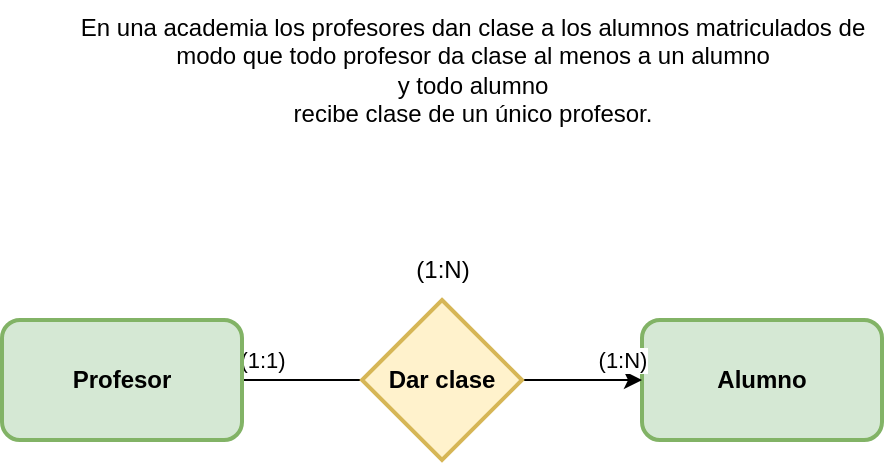 <mxfile version="20.3.6" type="device" pages="9"><diagram id="ogDOOHdWAMDiusxP5e5R" name="Ej1"><mxGraphModel dx="1220" dy="1112" grid="1" gridSize="10" guides="1" tooltips="1" connect="1" arrows="1" fold="1" page="1" pageScale="1" pageWidth="827" pageHeight="1169" math="0" shadow="0"><root><mxCell id="0"/><mxCell id="1" parent="0"/><mxCell id="STtNI05mMR-_vs-fTssQ-1" value="En una academia los profesores dan clase a los alumnos matriculados de &lt;br/&gt;modo que todo profesor da clase al menos a un alumno &lt;br&gt;y todo alumno &lt;br/&gt;recibe clase de un único profesor." style="text;html=1;align=center;verticalAlign=middle;resizable=0;points=[];autosize=1;strokeColor=none;fillColor=none;" parent="1" vertex="1"><mxGeometry x="60" width="410" height="70" as="geometry"/></mxCell><mxCell id="STtNI05mMR-_vs-fTssQ-2" value="&lt;b&gt;Alumno&lt;/b&gt;" style="rounded=1;whiteSpace=wrap;html=1;fillColor=#d5e8d4;strokeColor=#82b366;strokeWidth=2;" parent="1" vertex="1"><mxGeometry x="350" y="160" width="120" height="60" as="geometry"/></mxCell><mxCell id="me6XKS7HhfXBa271yRtR-1" value="(1:1)" style="edgeStyle=orthogonalEdgeStyle;rounded=0;orthogonalLoop=1;jettySize=auto;html=1;exitX=1;exitY=0.5;exitDx=0;exitDy=0;entryX=0;entryY=0.5;entryDx=0;entryDy=0;endArrow=none;endFill=0;" parent="1" source="STtNI05mMR-_vs-fTssQ-3" target="STtNI05mMR-_vs-fTssQ-4" edge="1"><mxGeometry x="-0.667" y="10" relative="1" as="geometry"><mxPoint as="offset"/></mxGeometry></mxCell><mxCell id="STtNI05mMR-_vs-fTssQ-3" value="&lt;b&gt;Profesor&lt;/b&gt;" style="rounded=1;whiteSpace=wrap;html=1;fillColor=#d5e8d4;strokeColor=#82b366;strokeWidth=2;" parent="1" vertex="1"><mxGeometry x="30" y="160" width="120" height="60" as="geometry"/></mxCell><mxCell id="STtNI05mMR-_vs-fTssQ-6" value="(1:N)" style="edgeStyle=orthogonalEdgeStyle;rounded=0;orthogonalLoop=1;jettySize=auto;html=1;exitX=1;exitY=0.5;exitDx=0;exitDy=0;entryX=0;entryY=0.5;entryDx=0;entryDy=0;endArrow=classic;endFill=1;" parent="1" edge="1"><mxGeometry x="0.667" y="10" relative="1" as="geometry"><mxPoint as="offset"/><mxPoint x="290" y="190" as="sourcePoint"/><mxPoint x="350" y="190" as="targetPoint"/></mxGeometry></mxCell><mxCell id="STtNI05mMR-_vs-fTssQ-4" value="&lt;b&gt;Dar clase&lt;/b&gt;" style="rhombus;whiteSpace=wrap;html=1;fillColor=#fff2cc;strokeColor=#d6b656;strokeWidth=2;" parent="1" vertex="1"><mxGeometry x="210" y="150" width="80" height="80" as="geometry"/></mxCell><mxCell id="me6XKS7HhfXBa271yRtR-2" value="(1:N)" style="text;html=1;align=center;verticalAlign=middle;resizable=0;points=[];autosize=1;strokeColor=none;fillColor=none;" parent="1" vertex="1"><mxGeometry x="225" y="120" width="50" height="30" as="geometry"/></mxCell></root></mxGraphModel></diagram><diagram id="OE88rxaL3ZNj0_2Cl9im" name="Ej2"><mxGraphModel dx="1220" dy="1112" grid="1" gridSize="10" guides="1" tooltips="1" connect="1" arrows="1" fold="1" page="1" pageScale="1" pageWidth="827" pageHeight="1169" math="0" shadow="0"><root><mxCell id="0"/><mxCell id="1" parent="0"/><mxCell id="l3f7FVGug79bRozS4Ing-1" value="Los profesores de un centro pueden ser o no tutores de un alumno, en &lt;br/&gt;cualquier caso los alumnos solo podrán tener un único tutor." style="text;html=1;align=center;verticalAlign=middle;resizable=0;points=[];autosize=1;strokeColor=none;fillColor=none;" parent="1" vertex="1"><mxGeometry x="65" y="15" width="400" height="40" as="geometry"/></mxCell><mxCell id="l3f7FVGug79bRozS4Ing-2" value="&lt;b&gt;Alumno&lt;/b&gt;" style="rounded=1;whiteSpace=wrap;html=1;fillColor=#d5e8d4;strokeColor=#82b366;strokeWidth=2;" parent="1" vertex="1"><mxGeometry x="350" y="160" width="120" height="60" as="geometry"/></mxCell><mxCell id="l3f7FVGug79bRozS4Ing-3" value="1:1" style="edgeStyle=orthogonalEdgeStyle;rounded=0;orthogonalLoop=1;jettySize=auto;html=1;exitX=1;exitY=0.5;exitDx=0;exitDy=0;entryX=0;entryY=0.5;entryDx=0;entryDy=0;endArrow=none;endFill=0;" parent="1" source="l3f7FVGug79bRozS4Ing-4" target="l3f7FVGug79bRozS4Ing-6" edge="1"><mxGeometry x="-0.667" y="10" relative="1" as="geometry"><mxPoint as="offset"/></mxGeometry></mxCell><mxCell id="l3f7FVGug79bRozS4Ing-4" value="&lt;b&gt;Profesor&lt;/b&gt;" style="rounded=1;whiteSpace=wrap;html=1;fillColor=#d5e8d4;strokeColor=#82b366;strokeWidth=2;" parent="1" vertex="1"><mxGeometry x="30" y="160" width="120" height="60" as="geometry"/></mxCell><mxCell id="l3f7FVGug79bRozS4Ing-5" value="0:N" style="edgeStyle=orthogonalEdgeStyle;rounded=0;orthogonalLoop=1;jettySize=auto;html=1;exitX=1;exitY=0.5;exitDx=0;exitDy=0;entryX=0;entryY=0.5;entryDx=0;entryDy=0;endArrow=classic;endFill=1;" parent="1" source="l3f7FVGug79bRozS4Ing-6" target="l3f7FVGug79bRozS4Ing-2" edge="1"><mxGeometry x="0.667" y="10" relative="1" as="geometry"><mxPoint as="offset"/></mxGeometry></mxCell><mxCell id="l3f7FVGug79bRozS4Ing-6" value="&lt;b&gt;Ser Tutor&lt;/b&gt;" style="rhombus;whiteSpace=wrap;html=1;fillColor=#fff2cc;strokeColor=#d6b656;strokeWidth=2;" parent="1" vertex="1"><mxGeometry x="210" y="150" width="80" height="80" as="geometry"/></mxCell><mxCell id="l3f7FVGug79bRozS4Ing-7" value="&lt;b&gt;1:N&lt;/b&gt;" style="text;html=1;align=center;verticalAlign=middle;resizable=0;points=[];autosize=1;strokeColor=none;fillColor=none;" parent="1" vertex="1"><mxGeometry x="230" y="115" width="40" height="30" as="geometry"/></mxCell></root></mxGraphModel></diagram><diagram id="kGACIsodNBLeigMdbLQC" name="Ej3"><mxGraphModel dx="1220" dy="1112" grid="1" gridSize="10" guides="1" tooltips="1" connect="1" arrows="1" fold="1" page="1" pageScale="1" pageWidth="827" pageHeight="1169" math="0" shadow="0"><root><mxCell id="0"/><mxCell id="1" parent="0"/><mxCell id="hCMBzLGXv5GyVLt8QDbV-1" value="&lt;div&gt;En un comercio, un cliente compra varios productos, &lt;br&gt;&lt;/div&gt;&lt;div&gt;y un producto puede ser comprado por varios clientes.&lt;/div&gt;" style="text;html=1;align=center;verticalAlign=middle;resizable=0;points=[];autosize=1;strokeColor=none;fillColor=none;" parent="1" vertex="1"><mxGeometry x="110" y="15" width="310" height="40" as="geometry"/></mxCell><mxCell id="hCMBzLGXv5GyVLt8QDbV-2" value="&lt;b&gt;Producto&lt;/b&gt;" style="rounded=1;whiteSpace=wrap;html=1;fillColor=#d5e8d4;strokeColor=#82b366;strokeWidth=2;" parent="1" vertex="1"><mxGeometry x="350" y="160" width="120" height="60" as="geometry"/></mxCell><mxCell id="hCMBzLGXv5GyVLt8QDbV-3" value="0:N" style="edgeStyle=orthogonalEdgeStyle;rounded=0;orthogonalLoop=1;jettySize=auto;html=1;exitX=1;exitY=0.5;exitDx=0;exitDy=0;entryX=0;entryY=0.5;entryDx=0;entryDy=0;endArrow=none;endFill=0;startArrow=classic;startFill=1;" parent="1" source="hCMBzLGXv5GyVLt8QDbV-4" target="hCMBzLGXv5GyVLt8QDbV-6" edge="1"><mxGeometry x="-0.667" y="10" relative="1" as="geometry"><mxPoint as="offset"/></mxGeometry></mxCell><mxCell id="hCMBzLGXv5GyVLt8QDbV-4" value="&lt;b&gt;Cliente&lt;/b&gt;" style="rounded=1;whiteSpace=wrap;html=1;fillColor=#d5e8d4;strokeColor=#82b366;strokeWidth=2;" parent="1" vertex="1"><mxGeometry x="30" y="160" width="120" height="60" as="geometry"/></mxCell><mxCell id="hCMBzLGXv5GyVLt8QDbV-5" value="0:M" style="edgeStyle=orthogonalEdgeStyle;rounded=0;orthogonalLoop=1;jettySize=auto;html=1;startArrow=none;startFill=0;endArrow=classic;endFill=1;" parent="1" source="hCMBzLGXv5GyVLt8QDbV-6" target="hCMBzLGXv5GyVLt8QDbV-2" edge="1"><mxGeometry x="0.333" y="10" relative="1" as="geometry"><mxPoint as="offset"/></mxGeometry></mxCell><mxCell id="hCMBzLGXv5GyVLt8QDbV-6" value="Comprar" style="rhombus;whiteSpace=wrap;html=1;fillColor=#fff2cc;strokeColor=#d6b656;strokeWidth=2;" parent="1" vertex="1"><mxGeometry x="210" y="150" width="80" height="80" as="geometry"/></mxCell><mxCell id="hCMBzLGXv5GyVLt8QDbV-7" value="&lt;b&gt;N:M&lt;/b&gt;" style="text;html=1;align=center;verticalAlign=middle;resizable=0;points=[];autosize=1;strokeColor=none;fillColor=none;" parent="1" vertex="1"><mxGeometry x="225" y="115" width="50" height="30" as="geometry"/></mxCell></root></mxGraphModel></diagram><diagram id="qNlE2nv8Y_TL7ZBDXcX0" name="Ej4"><mxGraphModel dx="1220" dy="1112" grid="1" gridSize="10" guides="1" tooltips="1" connect="1" arrows="1" fold="1" page="1" pageScale="1" pageWidth="827" pageHeight="1169" math="0" shadow="0"><root><mxCell id="0"/><mxCell id="1" parent="0"/><mxCell id="REB0WwHqI69JlYWC606J-1" value="Representa la relación entre Personas y sus padres." style="text;html=1;align=center;verticalAlign=middle;resizable=0;points=[];autosize=1;strokeColor=none;fillColor=none;" parent="1" vertex="1"><mxGeometry x="115" y="20" width="300" height="30" as="geometry"/></mxCell><mxCell id="REB0WwHqI69JlYWC606J-4" value="&lt;b&gt;Personas&lt;/b&gt;" style="rounded=1;whiteSpace=wrap;html=1;fillColor=#d5e8d4;strokeColor=#82b366;strokeWidth=2;" parent="1" vertex="1"><mxGeometry x="145" y="105" width="120" height="60" as="geometry"/></mxCell><mxCell id="EQvwE13NU2VbruLtiOQa-3" style="edgeStyle=orthogonalEdgeStyle;rounded=0;orthogonalLoop=1;jettySize=auto;html=1;exitX=0;exitY=0.5;exitDx=0;exitDy=0;entryX=1;entryY=0.5;entryDx=0;entryDy=0;startArrow=none;startFill=0;endArrow=none;endFill=0;" parent="1" source="REB0WwHqI69JlYWC606J-6" target="REB0WwHqI69JlYWC606J-4" edge="1"><mxGeometry relative="1" as="geometry"/></mxCell><mxCell id="EQvwE13NU2VbruLtiOQa-4" value="(1:1)" style="edgeStyle=orthogonalEdgeStyle;rounded=0;orthogonalLoop=1;jettySize=auto;html=1;startArrow=none;startFill=0;endArrow=none;endFill=0;" parent="1" source="REB0WwHqI69JlYWC606J-6" target="REB0WwHqI69JlYWC606J-4" edge="1"><mxGeometry y="-15" relative="1" as="geometry"><mxPoint as="offset"/></mxGeometry></mxCell><mxCell id="EQvwE13NU2VbruLtiOQa-5" value="(0:N)" style="edgeStyle=orthogonalEdgeStyle;rounded=0;orthogonalLoop=1;jettySize=auto;html=1;exitX=0.5;exitY=1;exitDx=0;exitDy=0;entryX=0.5;entryY=1;entryDx=0;entryDy=0;startArrow=none;startFill=0;endArrow=none;endFill=0;" parent="1" source="REB0WwHqI69JlYWC606J-6" target="REB0WwHqI69JlYWC606J-4" edge="1"><mxGeometry x="-0.053" y="-15" relative="1" as="geometry"><mxPoint as="offset"/></mxGeometry></mxCell><mxCell id="REB0WwHqI69JlYWC606J-6" value="es_padre" style="rhombus;whiteSpace=wrap;html=1;fillColor=#fff2cc;strokeColor=#d6b656;strokeWidth=2;" parent="1" vertex="1"><mxGeometry x="305" y="95" width="80" height="80" as="geometry"/></mxCell><mxCell id="REB0WwHqI69JlYWC606J-7" value="&lt;b&gt;1:N&lt;/b&gt;" style="text;html=1;align=center;verticalAlign=middle;resizable=0;points=[];autosize=1;strokeColor=none;fillColor=none;" parent="1" vertex="1"><mxGeometry x="325" y="70" width="40" height="30" as="geometry"/></mxCell></root></mxGraphModel></diagram><diagram id="_EyHhg-3HK2taTogrgVi" name="Ej5"><mxGraphModel dx="1220" dy="1112" grid="1" gridSize="10" guides="1" tooltips="1" connect="1" arrows="1" fold="1" page="1" pageScale="1" pageWidth="827" pageHeight="1169" math="0" shadow="0"><root><mxCell id="0"/><mxCell id="1" parent="0"/><mxCell id="_tfYKIxB-K4gUwWEIJ3r-1" value="En una carrera de relevos, representar la relación dar el relevo entre &lt;br/&gt;atletas(para calcular las cardinalidades máxima y mínima deberás tener &lt;br/&gt;en cuenta si se trata de el primero, el último o el 2º o 3º)" style="text;html=1;align=center;verticalAlign=middle;resizable=0;points=[];autosize=1;strokeColor=none;fillColor=none;" parent="1" vertex="1"><mxGeometry x="120" y="20" width="410" height="60" as="geometry"/></mxCell><mxCell id="dEMUqIBgwqi6R5j5YRd8-8" value="(0:1)" style="edgeStyle=orthogonalEdgeStyle;rounded=0;orthogonalLoop=1;jettySize=auto;html=1;exitX=1;exitY=0.5;exitDx=0;exitDy=0;startArrow=none;startFill=0;endArrow=none;endFill=0;" parent="1" source="dEMUqIBgwqi6R5j5YRd8-1" target="dEMUqIBgwqi6R5j5YRd8-6" edge="1"><mxGeometry y="10" relative="1" as="geometry"><mxPoint as="offset"/></mxGeometry></mxCell><mxCell id="dEMUqIBgwqi6R5j5YRd8-1" value="&lt;b&gt;Atleta&lt;/b&gt;" style="rounded=1;arcSize=10;whiteSpace=wrap;html=1;align=center;strokeWidth=2;fillColor=#d5e8d4;strokeColor=#82b366;" parent="1" vertex="1"><mxGeometry x="210" y="140" width="100" height="40" as="geometry"/></mxCell><mxCell id="dEMUqIBgwqi6R5j5YRd8-12" value="(0:1)" style="edgeStyle=orthogonalEdgeStyle;rounded=0;orthogonalLoop=1;jettySize=auto;html=1;exitX=0.5;exitY=1;exitDx=0;exitDy=0;entryX=0.5;entryY=1;entryDx=0;entryDy=0;startArrow=none;startFill=0;endArrow=none;endFill=0;" parent="1" source="dEMUqIBgwqi6R5j5YRd8-6" target="dEMUqIBgwqi6R5j5YRd8-1" edge="1"><mxGeometry x="0.027" y="-10" relative="1" as="geometry"><mxPoint as="offset"/></mxGeometry></mxCell><mxCell id="dEMUqIBgwqi6R5j5YRd8-6" value="&lt;b&gt;Dar relevo&lt;/b&gt;" style="shape=rhombus;perimeter=rhombusPerimeter;whiteSpace=wrap;html=1;align=center;strokeWidth=2;fillColor=#d5e8d4;strokeColor=#82b366;" parent="1" vertex="1"><mxGeometry x="350" y="130" width="90" height="60" as="geometry"/></mxCell><mxCell id="dEMUqIBgwqi6R5j5YRd8-13" value="&lt;b&gt;(1:1)&lt;/b&gt;" style="text;html=1;align=center;verticalAlign=middle;resizable=0;points=[];autosize=1;strokeColor=none;fillColor=none;" parent="1" vertex="1"><mxGeometry x="370" y="100" width="50" height="30" as="geometry"/></mxCell></root></mxGraphModel></diagram><diagram id="emqWhz-Sq4BFtveI0hO8" name="Ej6"><mxGraphModel dx="1844" dy="927" grid="1" gridSize="10" guides="1" tooltips="1" connect="1" arrows="1" fold="1" page="1" pageScale="1" pageWidth="827" pageHeight="1169" math="0" shadow="0"><root><mxCell id="0"/><mxCell id="1" parent="0"/><mxCell id="-k8OiC_3Pvpt2brZhJBD-1" value="Una empresa está compuesta por varios departamentos de los que se desea &lt;br/&gt;almacenar su nº, nombre y localidad. - Los empleados deben estar &lt;br/&gt;asignados a un departamento y se guardarán sus datos nºempleado, &lt;br/&gt;apellido, salario. Además, cada empleado tiene un jefe." style="text;html=1;align=center;verticalAlign=middle;resizable=0;points=[];autosize=1;strokeColor=none;fillColor=none;" parent="1" vertex="1"><mxGeometry x="199" y="15" width="430" height="70" as="geometry"/></mxCell><mxCell id="Z-Y24unYuSCrxnBJxpwV-1" value="(0:1)" style="edgeStyle=orthogonalEdgeStyle;rounded=0;orthogonalLoop=1;jettySize=auto;html=1;exitX=1;exitY=0.5;exitDx=0;exitDy=0;entryX=0;entryY=0.5;entryDx=0;entryDy=0;endArrow=none;endFill=0;" edge="1" parent="1" source="-k8OiC_3Pvpt2brZhJBD-3" target="DyLzAWIwuNULEi8EXgSI-1"><mxGeometry x="0.064" y="10" relative="1" as="geometry"><mxPoint as="offset"/></mxGeometry></mxCell><mxCell id="DyLzAWIwuNULEi8EXgSI-21" style="edgeStyle=orthogonalEdgeStyle;rounded=0;orthogonalLoop=1;jettySize=auto;html=1;exitX=0.5;exitY=1;exitDx=0;exitDy=0;entryX=0.5;entryY=0;entryDx=0;entryDy=0;endArrow=none;endFill=0;" edge="1" parent="1" source="-k8OiC_3Pvpt2brZhJBD-3" target="DyLzAWIwuNULEi8EXgSI-19"><mxGeometry relative="1" as="geometry"/></mxCell><mxCell id="DyLzAWIwuNULEi8EXgSI-22" style="edgeStyle=orthogonalEdgeStyle;rounded=0;orthogonalLoop=1;jettySize=auto;html=1;exitX=0.5;exitY=1;exitDx=0;exitDy=0;entryX=0.5;entryY=0;entryDx=0;entryDy=0;endArrow=none;endFill=0;" edge="1" parent="1" source="-k8OiC_3Pvpt2brZhJBD-3" target="DyLzAWIwuNULEi8EXgSI-20"><mxGeometry relative="1" as="geometry"/></mxCell><mxCell id="DyLzAWIwuNULEi8EXgSI-23" style="edgeStyle=orthogonalEdgeStyle;rounded=0;orthogonalLoop=1;jettySize=auto;html=1;exitX=0.5;exitY=1;exitDx=0;exitDy=0;entryX=0.5;entryY=0;entryDx=0;entryDy=0;endArrow=none;endFill=0;" edge="1" parent="1" source="-k8OiC_3Pvpt2brZhJBD-3" target="DyLzAWIwuNULEi8EXgSI-18"><mxGeometry relative="1" as="geometry"/></mxCell><mxCell id="-k8OiC_3Pvpt2brZhJBD-3" value="&lt;b&gt;Departamento&lt;/b&gt;" style="rounded=1;arcSize=10;whiteSpace=wrap;html=1;align=center;strokeWidth=2;fillColor=#d5e8d4;strokeColor=#82b366;" parent="1" vertex="1"><mxGeometry x="40" y="130" width="100" height="40" as="geometry"/></mxCell><mxCell id="DyLzAWIwuNULEi8EXgSI-7" value="(1:M)" style="edgeStyle=orthogonalEdgeStyle;rounded=0;orthogonalLoop=1;jettySize=auto;html=1;exitX=1;exitY=0.5;exitDx=0;exitDy=0;entryX=0;entryY=0.5;entryDx=0;entryDy=0;endArrow=none;endFill=0;" edge="1" parent="1" source="y5fQqI-ukbpYEVCC6ZMs-1" target="DyLzAWIwuNULEi8EXgSI-6"><mxGeometry x="-0.143" y="10" relative="1" as="geometry"><mxPoint as="offset"/></mxGeometry></mxCell><mxCell id="DyLzAWIwuNULEi8EXgSI-15" style="edgeStyle=orthogonalEdgeStyle;rounded=0;orthogonalLoop=1;jettySize=auto;html=1;exitX=0.5;exitY=1;exitDx=0;exitDy=0;endArrow=none;endFill=0;" edge="1" parent="1" source="y5fQqI-ukbpYEVCC6ZMs-1" target="DyLzAWIwuNULEi8EXgSI-12"><mxGeometry relative="1" as="geometry"/></mxCell><mxCell id="DyLzAWIwuNULEi8EXgSI-16" style="edgeStyle=orthogonalEdgeStyle;rounded=0;orthogonalLoop=1;jettySize=auto;html=1;exitX=0.5;exitY=1;exitDx=0;exitDy=0;entryX=0.5;entryY=0;entryDx=0;entryDy=0;endArrow=none;endFill=0;" edge="1" parent="1" source="y5fQqI-ukbpYEVCC6ZMs-1" target="DyLzAWIwuNULEi8EXgSI-13"><mxGeometry relative="1" as="geometry"/></mxCell><mxCell id="DyLzAWIwuNULEi8EXgSI-17" style="edgeStyle=orthogonalEdgeStyle;rounded=0;orthogonalLoop=1;jettySize=auto;html=1;exitX=0.5;exitY=1;exitDx=0;exitDy=0;entryX=0.5;entryY=0;entryDx=0;entryDy=0;endArrow=none;endFill=0;" edge="1" parent="1" source="y5fQqI-ukbpYEVCC6ZMs-1" target="DyLzAWIwuNULEi8EXgSI-14"><mxGeometry relative="1" as="geometry"/></mxCell><mxCell id="y5fQqI-ukbpYEVCC6ZMs-1" value="&lt;b&gt;Empleado&lt;/b&gt;" style="rounded=1;arcSize=10;whiteSpace=wrap;html=1;align=center;strokeWidth=2;fillColor=#d5e8d4;strokeColor=#82b366;" parent="1" vertex="1"><mxGeometry x="380" y="130" width="100" height="40" as="geometry"/></mxCell><mxCell id="ZBjykGlMWSPdblhwvsVt-1" value="&lt;b&gt;Jefe&lt;/b&gt;" style="rounded=1;arcSize=10;whiteSpace=wrap;html=1;align=center;strokeWidth=2;fillColor=#d5e8d4;strokeColor=#82b366;" vertex="1" parent="1"><mxGeometry x="700" y="130" width="100" height="40" as="geometry"/></mxCell><mxCell id="DyLzAWIwuNULEi8EXgSI-5" value="(0:N)" style="edgeStyle=orthogonalEdgeStyle;rounded=0;orthogonalLoop=1;jettySize=auto;html=1;exitX=1;exitY=0.5;exitDx=0;exitDy=0;entryX=0;entryY=0.5;entryDx=0;entryDy=0;endArrow=none;endFill=0;" edge="1" parent="1" source="DyLzAWIwuNULEi8EXgSI-1" target="y5fQqI-ukbpYEVCC6ZMs-1"><mxGeometry y="10" relative="1" as="geometry"><Array as="points"><mxPoint x="360" y="150"/><mxPoint x="360" y="150"/></Array><mxPoint as="offset"/></mxGeometry></mxCell><mxCell id="DyLzAWIwuNULEi8EXgSI-1" value="estar" style="rhombus;whiteSpace=wrap;html=1;fillColor=#fff2cc;strokeColor=#d6b656;strokeWidth=2;" vertex="1" parent="1"><mxGeometry x="220" y="110" width="80" height="80" as="geometry"/></mxCell><mxCell id="DyLzAWIwuNULEi8EXgSI-8" value="(1:1)" style="edgeStyle=orthogonalEdgeStyle;rounded=0;orthogonalLoop=1;jettySize=auto;html=1;exitX=1;exitY=0.5;exitDx=0;exitDy=0;entryX=0;entryY=0.5;entryDx=0;entryDy=0;endArrow=none;endFill=0;" edge="1" parent="1" source="DyLzAWIwuNULEi8EXgSI-6" target="ZBjykGlMWSPdblhwvsVt-1"><mxGeometry x="-0.143" y="10" relative="1" as="geometry"><mxPoint as="offset"/></mxGeometry></mxCell><mxCell id="DyLzAWIwuNULEi8EXgSI-6" value="tener" style="rhombus;whiteSpace=wrap;html=1;fillColor=#fff2cc;strokeColor=#d6b656;strokeWidth=2;" vertex="1" parent="1"><mxGeometry x="550" y="110" width="80" height="80" as="geometry"/></mxCell><mxCell id="DyLzAWIwuNULEi8EXgSI-10" value="&lt;b&gt;(1:N)&lt;/b&gt;" style="text;html=1;align=center;verticalAlign=middle;resizable=0;points=[];autosize=1;strokeColor=none;fillColor=none;" vertex="1" parent="1"><mxGeometry x="235" y="85" width="50" height="30" as="geometry"/></mxCell><mxCell id="DyLzAWIwuNULEi8EXgSI-11" value="&lt;b&gt;(1:M)&lt;/b&gt;" style="text;html=1;align=center;verticalAlign=middle;resizable=0;points=[];autosize=1;strokeColor=none;fillColor=none;" vertex="1" parent="1"><mxGeometry x="565" y="85" width="50" height="30" as="geometry"/></mxCell><mxCell id="DyLzAWIwuNULEi8EXgSI-12" value="nEmpleado" style="ellipse;whiteSpace=wrap;html=1;align=center;" vertex="1" parent="1"><mxGeometry x="270" y="240" width="100" height="40" as="geometry"/></mxCell><mxCell id="DyLzAWIwuNULEi8EXgSI-13" value="apellido" style="ellipse;whiteSpace=wrap;html=1;align=center;" vertex="1" parent="1"><mxGeometry x="380" y="240" width="100" height="40" as="geometry"/></mxCell><mxCell id="DyLzAWIwuNULEi8EXgSI-14" value="salario" style="ellipse;whiteSpace=wrap;html=1;align=center;" vertex="1" parent="1"><mxGeometry x="490" y="240" width="100" height="40" as="geometry"/></mxCell><mxCell id="DyLzAWIwuNULEi8EXgSI-18" value="numero" style="ellipse;whiteSpace=wrap;html=1;align=center;" vertex="1" parent="1"><mxGeometry x="-70" y="240" width="100" height="40" as="geometry"/></mxCell><mxCell id="DyLzAWIwuNULEi8EXgSI-19" value="nombre" style="ellipse;whiteSpace=wrap;html=1;align=center;" vertex="1" parent="1"><mxGeometry x="40" y="240" width="100" height="40" as="geometry"/></mxCell><mxCell id="DyLzAWIwuNULEi8EXgSI-20" value="localidad" style="ellipse;whiteSpace=wrap;html=1;align=center;" vertex="1" parent="1"><mxGeometry x="150" y="240" width="100" height="40" as="geometry"/></mxCell></root></mxGraphModel></diagram><diagram id="02vmuKpVFg6wP366I0YQ" name="Ej7"><mxGraphModel dx="1844" dy="927" grid="1" gridSize="10" guides="1" tooltips="1" connect="1" arrows="1" fold="1" page="1" pageScale="1" pageWidth="827" pageHeight="1169" math="0" shadow="0"><root><mxCell id="0"/><mxCell id="1" parent="0"/><mxCell id="6R8wKTj_K95yPTXin5Jb-1" value="Se desea construir una bd para mantener información sobre los equipos y partidos de la liga.&lt;br&gt;&amp;nbsp;- Un equipo tiene un cierto nº de jugadores (Id_jugador, datos personales) &lt;br&gt;y no todos participan en cada partido.&lt;br&gt;&amp;nbsp;Queremos registrar además por cada partido, qué jugadores juegan, la fecha &lt;br&gt;y la hora del partido, resultados de los encuentros y las posiciones donde juegan." style="text;html=1;align=center;verticalAlign=middle;resizable=0;points=[];autosize=1;strokeColor=none;fillColor=none;" vertex="1" parent="1"><mxGeometry x="110" y="25" width="520" height="90" as="geometry"/></mxCell><mxCell id="CMY--h5-tPfUara6DvJr-1" value="(0:1)" style="edgeStyle=orthogonalEdgeStyle;rounded=0;orthogonalLoop=1;jettySize=auto;html=1;exitX=1;exitY=0.5;exitDx=0;exitDy=0;entryX=0;entryY=0.5;entryDx=0;entryDy=0;endArrow=none;endFill=0;" edge="1" parent="1" source="CMY--h5-tPfUara6DvJr-5" target="CMY--h5-tPfUara6DvJr-6"><mxGeometry y="15" relative="1" as="geometry"><mxPoint as="offset"/></mxGeometry></mxCell><mxCell id="CMY--h5-tPfUara6DvJr-2" style="edgeStyle=orthogonalEdgeStyle;rounded=0;orthogonalLoop=1;jettySize=auto;html=1;exitX=0.5;exitY=1;exitDx=0;exitDy=0;entryX=0.5;entryY=0;entryDx=0;entryDy=0;endArrow=none;endFill=0;" edge="1" parent="1" source="CMY--h5-tPfUara6DvJr-5" target="CMY--h5-tPfUara6DvJr-9"><mxGeometry relative="1" as="geometry"/></mxCell><mxCell id="CMY--h5-tPfUara6DvJr-4" style="edgeStyle=orthogonalEdgeStyle;rounded=0;orthogonalLoop=1;jettySize=auto;html=1;exitX=0.5;exitY=1;exitDx=0;exitDy=0;entryX=0.5;entryY=0;entryDx=0;entryDy=0;endArrow=none;endFill=0;" edge="1" parent="1" source="CMY--h5-tPfUara6DvJr-5" target="CMY--h5-tPfUara6DvJr-8"><mxGeometry relative="1" as="geometry"/></mxCell><mxCell id="CMY--h5-tPfUara6DvJr-5" value="&lt;b&gt;Jugador&lt;/b&gt;" style="rounded=1;arcSize=10;whiteSpace=wrap;html=1;align=center;strokeWidth=2;fillColor=#d5e8d4;strokeColor=#82b366;" vertex="1" parent="1"><mxGeometry x="375" y="145" width="100" height="40" as="geometry"/></mxCell><mxCell id="CMY--h5-tPfUara6DvJr-12" value="(0:N)" style="edgeStyle=orthogonalEdgeStyle;rounded=0;orthogonalLoop=1;jettySize=auto;html=1;exitX=1;exitY=0.5;exitDx=0;exitDy=0;entryX=0;entryY=0.5;entryDx=0;entryDy=0;endArrow=none;endFill=0;" edge="1" parent="1" source="CMY--h5-tPfUara6DvJr-6" target="CMY--h5-tPfUara6DvJr-11"><mxGeometry y="15" relative="1" as="geometry"><mxPoint as="offset"/></mxGeometry></mxCell><mxCell id="CMY--h5-tPfUara6DvJr-6" value="tener" style="rhombus;whiteSpace=wrap;html=1;fillColor=#fff2cc;strokeColor=#d6b656;strokeWidth=2;" vertex="1" parent="1"><mxGeometry x="535" y="125" width="80" height="80" as="geometry"/></mxCell><mxCell id="CMY--h5-tPfUara6DvJr-7" value="&lt;b&gt;(1:N)&lt;/b&gt;" style="text;html=1;align=center;verticalAlign=middle;resizable=0;points=[];autosize=1;strokeColor=none;fillColor=none;" vertex="1" parent="1"><mxGeometry x="550" y="100" width="50" height="30" as="geometry"/></mxCell><mxCell id="CMY--h5-tPfUara6DvJr-8" value="id_jugador" style="ellipse;whiteSpace=wrap;html=1;align=center;" vertex="1" parent="1"><mxGeometry x="320" y="260" width="100" height="40" as="geometry"/></mxCell><mxCell id="CMY--h5-tPfUara6DvJr-9" value="datos_personales" style="ellipse;whiteSpace=wrap;html=1;align=center;" vertex="1" parent="1"><mxGeometry x="430" y="260" width="100" height="40" as="geometry"/></mxCell><mxCell id="CMY--h5-tPfUara6DvJr-11" value="&lt;b&gt;Equipo&lt;/b&gt;" style="rounded=1;arcSize=10;whiteSpace=wrap;html=1;align=center;strokeWidth=2;fillColor=#d5e8d4;strokeColor=#82b366;" vertex="1" parent="1"><mxGeometry x="675" y="145" width="100" height="40" as="geometry"/></mxCell><mxCell id="MLQsfU2Yhuo31KvBp1F8-1" value="&lt;b&gt;Partido&lt;/b&gt;" style="rounded=1;arcSize=10;whiteSpace=wrap;html=1;align=center;strokeWidth=2;fillColor=#d5e8d4;strokeColor=#82b366;" vertex="1" parent="1"><mxGeometry x="90" y="145" width="100" height="40" as="geometry"/></mxCell><mxCell id="MLQsfU2Yhuo31KvBp1F8-3" value="(0:N)" style="edgeStyle=orthogonalEdgeStyle;rounded=0;orthogonalLoop=1;jettySize=auto;html=1;exitX=1;exitY=0.5;exitDx=0;exitDy=0;entryX=0;entryY=0.5;entryDx=0;entryDy=0;endArrow=none;endFill=0;" edge="1" parent="1" source="MLQsfU2Yhuo31KvBp1F8-2" target="CMY--h5-tPfUara6DvJr-5"><mxGeometry x="0.091" y="15" relative="1" as="geometry"><mxPoint as="offset"/></mxGeometry></mxCell><mxCell id="MLQsfU2Yhuo31KvBp1F8-4" value="(0:1)" style="edgeStyle=orthogonalEdgeStyle;rounded=0;orthogonalLoop=1;jettySize=auto;html=1;exitX=0;exitY=0.5;exitDx=0;exitDy=0;entryX=1;entryY=0.5;entryDx=0;entryDy=0;endArrow=none;endFill=0;" edge="1" parent="1" source="MLQsfU2Yhuo31KvBp1F8-2" target="MLQsfU2Yhuo31KvBp1F8-1"><mxGeometry x="-0.2" y="-15" relative="1" as="geometry"><mxPoint as="offset"/></mxGeometry></mxCell><mxCell id="MLQsfU2Yhuo31KvBp1F8-2" value="jugar" style="rhombus;whiteSpace=wrap;html=1;fillColor=#fff2cc;strokeColor=#d6b656;strokeWidth=2;" vertex="1" parent="1"><mxGeometry x="240" y="125" width="80" height="80" as="geometry"/></mxCell><mxCell id="MLQsfU2Yhuo31KvBp1F8-5" value="&lt;b&gt;(1:N)&lt;/b&gt;" style="text;html=1;align=center;verticalAlign=middle;resizable=0;points=[];autosize=1;strokeColor=none;fillColor=none;" vertex="1" parent="1"><mxGeometry x="255" y="100" width="50" height="30" as="geometry"/></mxCell><mxCell id="MLQsfU2Yhuo31KvBp1F8-14" style="edgeStyle=orthogonalEdgeStyle;rounded=0;orthogonalLoop=1;jettySize=auto;html=1;exitX=0.5;exitY=0;exitDx=0;exitDy=0;entryX=0.5;entryY=1;entryDx=0;entryDy=0;endArrow=none;endFill=0;" edge="1" parent="1" source="MLQsfU2Yhuo31KvBp1F8-6" target="MLQsfU2Yhuo31KvBp1F8-1"><mxGeometry relative="1" as="geometry"/></mxCell><mxCell id="MLQsfU2Yhuo31KvBp1F8-6" value="jugadores" style="ellipse;whiteSpace=wrap;html=1;align=center;" vertex="1" parent="1"><mxGeometry x="-20" y="260" width="100" height="40" as="geometry"/></mxCell><mxCell id="MLQsfU2Yhuo31KvBp1F8-12" style="edgeStyle=orthogonalEdgeStyle;rounded=0;orthogonalLoop=1;jettySize=auto;html=1;exitX=0.5;exitY=0;exitDx=0;exitDy=0;entryX=0.5;entryY=1;entryDx=0;entryDy=0;endArrow=none;endFill=0;" edge="1" parent="1" source="MLQsfU2Yhuo31KvBp1F8-7" target="MLQsfU2Yhuo31KvBp1F8-1"><mxGeometry relative="1" as="geometry"><Array as="points"><mxPoint x="30" y="310"/><mxPoint x="140" y="310"/></Array></mxGeometry></mxCell><mxCell id="MLQsfU2Yhuo31KvBp1F8-7" value="resultado" style="ellipse;whiteSpace=wrap;html=1;align=center;" vertex="1" parent="1"><mxGeometry x="-20" y="320" width="100" height="40" as="geometry"/></mxCell><mxCell id="MLQsfU2Yhuo31KvBp1F8-11" style="edgeStyle=orthogonalEdgeStyle;rounded=0;orthogonalLoop=1;jettySize=auto;html=1;exitX=0.5;exitY=0;exitDx=0;exitDy=0;entryX=0.5;entryY=1;entryDx=0;entryDy=0;endArrow=none;endFill=0;" edge="1" parent="1" source="MLQsfU2Yhuo31KvBp1F8-10" target="MLQsfU2Yhuo31KvBp1F8-1"><mxGeometry relative="1" as="geometry"/></mxCell><mxCell id="MLQsfU2Yhuo31KvBp1F8-10" value="fecha_hora" style="ellipse;whiteSpace=wrap;html=1;align=center;" vertex="1" parent="1"><mxGeometry x="200" y="260" width="100" height="40" as="geometry"/></mxCell><mxCell id="MLQsfU2Yhuo31KvBp1F8-16" style="edgeStyle=orthogonalEdgeStyle;rounded=0;orthogonalLoop=1;jettySize=auto;html=1;exitX=0.5;exitY=0;exitDx=0;exitDy=0;entryX=0.5;entryY=1;entryDx=0;entryDy=0;endArrow=none;endFill=0;" edge="1" parent="1" source="MLQsfU2Yhuo31KvBp1F8-15" target="MLQsfU2Yhuo31KvBp1F8-1"><mxGeometry relative="1" as="geometry"><Array as="points"><mxPoint x="250" y="310"/><mxPoint x="140" y="310"/></Array></mxGeometry></mxCell><mxCell id="MLQsfU2Yhuo31KvBp1F8-15" value="posiciones" style="ellipse;whiteSpace=wrap;html=1;align=center;" vertex="1" parent="1"><mxGeometry x="200" y="320" width="100" height="40" as="geometry"/></mxCell></root></mxGraphModel></diagram><diagram id="m67saIh0re6Zcgw76dKu" name="Ej8"><mxGraphModel dx="1220" dy="1112" grid="1" gridSize="10" guides="1" tooltips="1" connect="1" arrows="1" fold="1" page="1" pageScale="1" pageWidth="827" pageHeight="1169" math="0" shadow="0"><root><mxCell id="0"/><mxCell id="1" parent="0"/><mxCell id="xIwb07mpWiEFUqTRv4T--2" style="edgeStyle=orthogonalEdgeStyle;rounded=0;orthogonalLoop=1;jettySize=auto;html=1;exitX=0.5;exitY=1;exitDx=0;exitDy=0;entryX=0.5;entryY=0;entryDx=0;entryDy=0;endArrow=none;endFill=0;" edge="1" parent="1" source="xIwb07mpWiEFUqTRv4T--4" target="xIwb07mpWiEFUqTRv4T--9"><mxGeometry relative="1" as="geometry"/></mxCell><mxCell id="xIwb07mpWiEFUqTRv4T--3" style="edgeStyle=orthogonalEdgeStyle;rounded=0;orthogonalLoop=1;jettySize=auto;html=1;exitX=0.5;exitY=1;exitDx=0;exitDy=0;entryX=0.5;entryY=0;entryDx=0;entryDy=0;endArrow=none;endFill=0;" edge="1" parent="1" source="xIwb07mpWiEFUqTRv4T--4" target="xIwb07mpWiEFUqTRv4T--8"><mxGeometry relative="1" as="geometry"/></mxCell><mxCell id="xIwb07mpWiEFUqTRv4T--4" value="&lt;b&gt;Hijo&lt;/b&gt;" style="rounded=1;arcSize=10;whiteSpace=wrap;html=1;align=center;strokeWidth=2;fillColor=#d5e8d4;strokeColor=#82b366;" vertex="1" parent="1"><mxGeometry x="505" y="155" width="100" height="40" as="geometry"/></mxCell><mxCell id="xIwb07mpWiEFUqTRv4T--8" value="nombre_apellidos" style="ellipse;whiteSpace=wrap;html=1;align=center;" vertex="1" parent="1"><mxGeometry x="570" y="270" width="100" height="40" as="geometry"/></mxCell><mxCell id="xIwb07mpWiEFUqTRv4T--9" value="dni" style="ellipse;whiteSpace=wrap;html=1;align=center;" vertex="1" parent="1"><mxGeometry x="450" y="270" width="100" height="40" as="geometry"/></mxCell><mxCell id="xIwb07mpWiEFUqTRv4T--11" value="&lt;b&gt;Empleado&lt;/b&gt;" style="rounded=1;arcSize=10;whiteSpace=wrap;html=1;align=center;strokeWidth=2;fillColor=#d5e8d4;strokeColor=#82b366;" vertex="1" parent="1"><mxGeometry x="220" y="155" width="100" height="40" as="geometry"/></mxCell><mxCell id="xIwb07mpWiEFUqTRv4T--12" value="(0:N)" style="edgeStyle=orthogonalEdgeStyle;rounded=0;orthogonalLoop=1;jettySize=auto;html=1;exitX=1;exitY=0.5;exitDx=0;exitDy=0;entryX=0;entryY=0.5;entryDx=0;entryDy=0;endArrow=none;endFill=0;" edge="1" parent="1" source="xIwb07mpWiEFUqTRv4T--14" target="xIwb07mpWiEFUqTRv4T--4"><mxGeometry x="0.091" y="15" relative="1" as="geometry"><mxPoint as="offset"/></mxGeometry></mxCell><mxCell id="xIwb07mpWiEFUqTRv4T--13" value="(1:2)" style="edgeStyle=orthogonalEdgeStyle;rounded=0;orthogonalLoop=1;jettySize=auto;html=1;exitX=0;exitY=0.5;exitDx=0;exitDy=0;entryX=1;entryY=0.5;entryDx=0;entryDy=0;endArrow=none;endFill=0;" edge="1" parent="1" source="xIwb07mpWiEFUqTRv4T--14" target="xIwb07mpWiEFUqTRv4T--11"><mxGeometry x="-0.2" y="-15" relative="1" as="geometry"><mxPoint as="offset"/></mxGeometry></mxCell><mxCell id="xIwb07mpWiEFUqTRv4T--14" value="ser_padre" style="rhombus;whiteSpace=wrap;html=1;fillColor=#fff2cc;strokeColor=#d6b656;strokeWidth=2;" vertex="1" parent="1"><mxGeometry x="370" y="135" width="80" height="80" as="geometry"/></mxCell><mxCell id="xIwb07mpWiEFUqTRv4T--15" value="&lt;b&gt;(2:N)&lt;/b&gt;" style="text;html=1;align=center;verticalAlign=middle;resizable=0;points=[];autosize=1;strokeColor=none;fillColor=none;" vertex="1" parent="1"><mxGeometry x="385" y="110" width="50" height="30" as="geometry"/></mxCell><mxCell id="xIwb07mpWiEFUqTRv4T--24" value="En una empresa, para cada uno de sus empleados, se guardan los datos de sus hijos.&lt;br&gt;&amp;nbsp;Representa esta relación haciendo las suposiciones que creas convenientes." style="text;html=1;align=center;verticalAlign=middle;resizable=0;points=[];autosize=1;strokeColor=none;fillColor=none;" vertex="1" parent="1"><mxGeometry x="180" y="20" width="480" height="40" as="geometry"/></mxCell></root></mxGraphModel></diagram><diagram id="MYAW2y2k2i7KDwEl7DSm" name="Ej9"><mxGraphModel dx="1017" dy="927" grid="1" gridSize="10" guides="1" tooltips="1" connect="1" arrows="1" fold="1" page="1" pageScale="1" pageWidth="827" pageHeight="1169" math="0" shadow="0"><root><mxCell id="0"/><mxCell id="1" parent="0"/><mxCell id="bSBlVhGynyaC28fhUZbN-1" value="Se desea diseñar una BD para una Universidad que contenga información sobre carreras&lt;br&gt;&amp;nbsp;y asignaturas que se pueden estudiar.&lt;br&gt;&amp;nbsp;Además se incluirá la información de los alumnos matriculados en las correspondientes&lt;br&gt;&amp;nbsp;asignaturas y las calificaciones que obtienen en las asignaturas en las que están matriculados.&lt;br&gt;&amp;nbsp;Nota: suponer que una asignatura solo puede pertenecer a una carrera." style="text;html=1;align=center;verticalAlign=middle;resizable=0;points=[];autosize=1;strokeColor=none;fillColor=none;" vertex="1" parent="1"><mxGeometry x="145" y="5" width="530" height="90" as="geometry"/></mxCell><mxCell id="1XuJ8eck6g4iBzjg2vVr-2" style="edgeStyle=orthogonalEdgeStyle;rounded=0;orthogonalLoop=1;jettySize=auto;html=1;exitX=0.5;exitY=1;exitDx=0;exitDy=0;entryX=0.5;entryY=0;entryDx=0;entryDy=0;endArrow=none;endFill=0;" edge="1" parent="1" source="1XuJ8eck6g4iBzjg2vVr-18" target="1XuJ8eck6g4iBzjg2vVr-4"><mxGeometry relative="1" as="geometry"/></mxCell><mxCell id="1XuJ8eck6g4iBzjg2vVr-24" value="(0:N)" style="edgeStyle=orthogonalEdgeStyle;rounded=0;orthogonalLoop=1;jettySize=auto;html=1;exitX=1;exitY=0.5;exitDx=0;exitDy=0;entryX=0;entryY=0.5;entryDx=0;entryDy=0;endArrow=none;endFill=0;" edge="1" parent="1" source="1XuJ8eck6g4iBzjg2vVr-3" target="1XuJ8eck6g4iBzjg2vVr-20"><mxGeometry x="-0.159" y="15" relative="1" as="geometry"><mxPoint as="offset"/></mxGeometry></mxCell><mxCell id="1XuJ8eck6g4iBzjg2vVr-3" value="&lt;b&gt;Asignatura&lt;/b&gt;" style="rounded=1;arcSize=10;whiteSpace=wrap;html=1;align=center;strokeWidth=2;fillColor=#d5e8d4;strokeColor=#82b366;" vertex="1" parent="1"><mxGeometry x="351" y="185" width="100" height="40" as="geometry"/></mxCell><mxCell id="1XuJ8eck6g4iBzjg2vVr-4" value="notas" style="ellipse;whiteSpace=wrap;html=1;align=center;" vertex="1" parent="1"><mxGeometry x="727" y="280" width="100" height="40" as="geometry"/></mxCell><mxCell id="1XuJ8eck6g4iBzjg2vVr-6" value="&lt;b&gt;Carrera&lt;/b&gt;" style="rounded=1;arcSize=10;whiteSpace=wrap;html=1;align=center;strokeWidth=2;fillColor=#d5e8d4;strokeColor=#82b366;" vertex="1" parent="1"><mxGeometry x="66" y="185" width="100" height="40" as="geometry"/></mxCell><mxCell id="1XuJ8eck6g4iBzjg2vVr-7" value="(1:N)" style="edgeStyle=orthogonalEdgeStyle;rounded=0;orthogonalLoop=1;jettySize=auto;html=1;exitX=1;exitY=0.5;exitDx=0;exitDy=0;entryX=0;entryY=0.5;entryDx=0;entryDy=0;endArrow=none;endFill=0;" edge="1" parent="1" source="1XuJ8eck6g4iBzjg2vVr-9" target="1XuJ8eck6g4iBzjg2vVr-3"><mxGeometry x="0.091" y="15" relative="1" as="geometry"><mxPoint as="offset"/></mxGeometry></mxCell><mxCell id="1XuJ8eck6g4iBzjg2vVr-8" value="(1:1)" style="edgeStyle=orthogonalEdgeStyle;rounded=0;orthogonalLoop=1;jettySize=auto;html=1;exitX=0;exitY=0.5;exitDx=0;exitDy=0;entryX=1;entryY=0.5;entryDx=0;entryDy=0;endArrow=none;endFill=0;" edge="1" parent="1" source="1XuJ8eck6g4iBzjg2vVr-9" target="1XuJ8eck6g4iBzjg2vVr-6"><mxGeometry x="-0.2" y="-15" relative="1" as="geometry"><mxPoint as="offset"/></mxGeometry></mxCell><mxCell id="1XuJ8eck6g4iBzjg2vVr-9" value="Tiene" style="rhombus;whiteSpace=wrap;html=1;fillColor=#fff2cc;strokeColor=#d6b656;strokeWidth=2;" vertex="1" parent="1"><mxGeometry x="216" y="165" width="80" height="80" as="geometry"/></mxCell><mxCell id="1XuJ8eck6g4iBzjg2vVr-10" value="&lt;b&gt;(1:N)&lt;/b&gt;" style="text;html=1;align=center;verticalAlign=middle;resizable=0;points=[];autosize=1;strokeColor=none;fillColor=none;" vertex="1" parent="1"><mxGeometry x="231" y="140" width="50" height="30" as="geometry"/></mxCell><mxCell id="1XuJ8eck6g4iBzjg2vVr-23" value="(0:N)" style="edgeStyle=orthogonalEdgeStyle;rounded=0;orthogonalLoop=1;jettySize=auto;html=1;exitX=0;exitY=0.5;exitDx=0;exitDy=0;entryX=1;entryY=0.5;entryDx=0;entryDy=0;endArrow=none;endFill=0;" edge="1" parent="1" source="1XuJ8eck6g4iBzjg2vVr-18" target="1XuJ8eck6g4iBzjg2vVr-20"><mxGeometry x="-0.127" y="-15" relative="1" as="geometry"><mxPoint as="offset"/></mxGeometry></mxCell><mxCell id="e5KFTrcJ1fEG14DD105A-4" style="edgeStyle=orthogonalEdgeStyle;rounded=0;orthogonalLoop=1;jettySize=auto;html=1;exitX=0.5;exitY=1;exitDx=0;exitDy=0;entryX=0.5;entryY=0;entryDx=0;entryDy=0;endArrow=none;endFill=0;" edge="1" parent="1" source="1XuJ8eck6g4iBzjg2vVr-18" target="e5KFTrcJ1fEG14DD105A-3"><mxGeometry relative="1" as="geometry"><Array as="points"><mxPoint x="721" y="340"/><mxPoint x="721" y="340"/></Array></mxGeometry></mxCell><mxCell id="1XuJ8eck6g4iBzjg2vVr-18" value="&lt;b&gt;Alumno&lt;/b&gt;" style="rounded=1;arcSize=10;whiteSpace=wrap;html=1;align=center;strokeWidth=2;fillColor=#d5e8d4;strokeColor=#82b366;" vertex="1" parent="1"><mxGeometry x="671" y="185" width="100" height="40" as="geometry"/></mxCell><mxCell id="1XuJ8eck6g4iBzjg2vVr-20" value="matriculado" style="rhombus;whiteSpace=wrap;html=1;fillColor=#fff2cc;strokeColor=#d6b656;strokeWidth=2;" vertex="1" parent="1"><mxGeometry x="520" y="165" width="80" height="80" as="geometry"/></mxCell><mxCell id="1XuJ8eck6g4iBzjg2vVr-21" value="&lt;b&gt;(0:N)&lt;/b&gt;" style="text;html=1;align=center;verticalAlign=middle;resizable=0;points=[];autosize=1;strokeColor=none;fillColor=none;" vertex="1" parent="1"><mxGeometry x="535" y="140" width="50" height="30" as="geometry"/></mxCell><mxCell id="e5KFTrcJ1fEG14DD105A-2" style="edgeStyle=orthogonalEdgeStyle;rounded=0;orthogonalLoop=1;jettySize=auto;html=1;exitX=0.5;exitY=0;exitDx=0;exitDy=0;entryX=0.5;entryY=1;entryDx=0;entryDy=0;endArrow=none;endFill=0;" edge="1" parent="1" source="e5KFTrcJ1fEG14DD105A-1" target="1XuJ8eck6g4iBzjg2vVr-18"><mxGeometry relative="1" as="geometry"/></mxCell><mxCell id="e5KFTrcJ1fEG14DD105A-1" value="dni" style="ellipse;whiteSpace=wrap;html=1;align=center;" vertex="1" parent="1"><mxGeometry x="610" y="280" width="100" height="40" as="geometry"/></mxCell><mxCell id="e5KFTrcJ1fEG14DD105A-3" value="nombre_apellidos" style="ellipse;whiteSpace=wrap;html=1;align=center;" vertex="1" parent="1"><mxGeometry x="671" y="340" width="100" height="40" as="geometry"/></mxCell></root></mxGraphModel></diagram></mxfile>